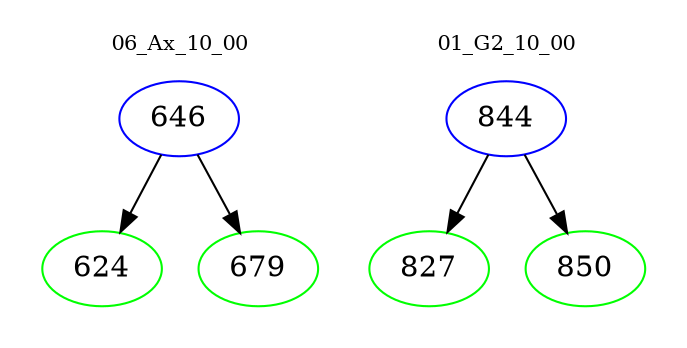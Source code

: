 digraph{
subgraph cluster_0 {
color = white
label = "06_Ax_10_00";
fontsize=10;
T0_646 [label="646", color="blue"]
T0_646 -> T0_624 [color="black"]
T0_624 [label="624", color="green"]
T0_646 -> T0_679 [color="black"]
T0_679 [label="679", color="green"]
}
subgraph cluster_1 {
color = white
label = "01_G2_10_00";
fontsize=10;
T1_844 [label="844", color="blue"]
T1_844 -> T1_827 [color="black"]
T1_827 [label="827", color="green"]
T1_844 -> T1_850 [color="black"]
T1_850 [label="850", color="green"]
}
}
